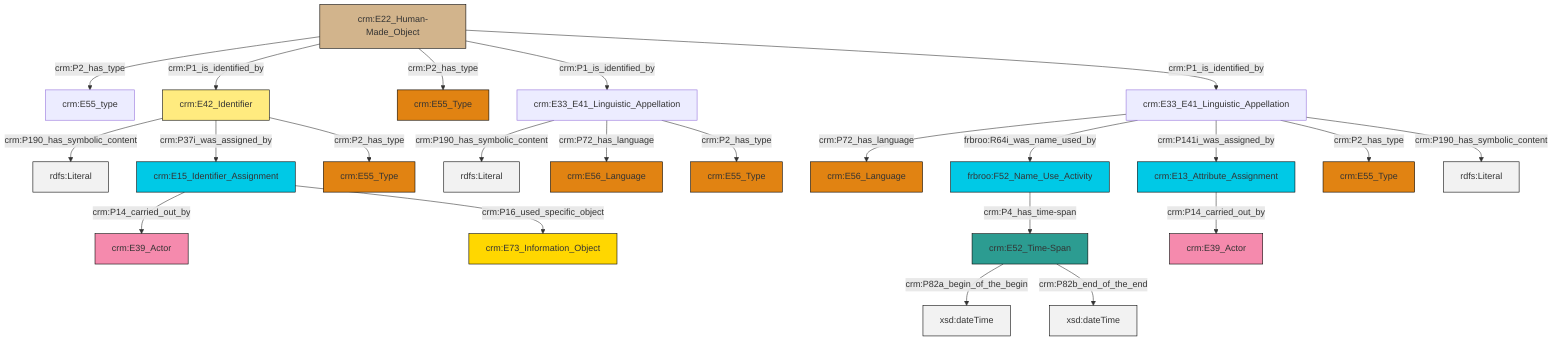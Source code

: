 graph TD
classDef Literal fill:#f2f2f2,stroke:#000000;
classDef CRM_Entity fill:#FFFFFF,stroke:#000000;
classDef Temporal_Entity fill:#00C9E6, stroke:#000000;
classDef Type fill:#E18312, stroke:#000000;
classDef Time-Span fill:#2C9C91, stroke:#000000;
classDef Appellation fill:#FFEB7F, stroke:#000000;
classDef Place fill:#008836, stroke:#000000;
classDef Persistent_Item fill:#B266B2, stroke:#000000;
classDef Conceptual_Object fill:#FFD700, stroke:#000000;
classDef Physical_Thing fill:#D2B48C, stroke:#000000;
classDef Actor fill:#f58aad, stroke:#000000;
classDef PC_Classes fill:#4ce600, stroke:#000000;
classDef Multi fill:#cccccc,stroke:#000000;

0["crm:E42_Identifier"]:::Appellation -->|crm:P190_has_symbolic_content| 1[rdfs:Literal]:::Literal
0["crm:E42_Identifier"]:::Appellation -->|crm:P37i_was_assigned_by| 8["crm:E15_Identifier_Assignment"]:::Temporal_Entity
9["crm:E33_E41_Linguistic_Appellation"]:::Default -->|crm:P72_has_language| 10["crm:E56_Language"]:::Type
11["crm:E52_Time-Span"]:::Time-Span -->|crm:P82a_begin_of_the_begin| 12[xsd:dateTime]:::Literal
11["crm:E52_Time-Span"]:::Time-Span -->|crm:P82b_end_of_the_end| 23[xsd:dateTime]:::Literal
24["crm:E33_E41_Linguistic_Appellation"]:::Default -->|crm:P190_has_symbolic_content| 25[rdfs:Literal]:::Literal
0["crm:E42_Identifier"]:::Appellation -->|crm:P2_has_type| 4["crm:E55_Type"]:::Type
8["crm:E15_Identifier_Assignment"]:::Temporal_Entity -->|crm:P14_carried_out_by| 16["crm:E39_Actor"]:::Actor
24["crm:E33_E41_Linguistic_Appellation"]:::Default -->|crm:P72_has_language| 18["crm:E56_Language"]:::Type
24["crm:E33_E41_Linguistic_Appellation"]:::Default -->|crm:P2_has_type| 13["crm:E55_Type"]:::Type
30["crm:E22_Human-Made_Object"]:::Physical_Thing -->|crm:P2_has_type| 2["crm:E55_type"]:::Default
9["crm:E33_E41_Linguistic_Appellation"]:::Default -->|frbroo:R64i_was_name_used_by| 33["frbroo:F52_Name_Use_Activity"]:::Temporal_Entity
30["crm:E22_Human-Made_Object"]:::Physical_Thing -->|crm:P1_is_identified_by| 0["crm:E42_Identifier"]:::Appellation
9["crm:E33_E41_Linguistic_Appellation"]:::Default -->|crm:P141i_was_assigned_by| 21["crm:E13_Attribute_Assignment"]:::Temporal_Entity
33["frbroo:F52_Name_Use_Activity"]:::Temporal_Entity -->|crm:P4_has_time-span| 11["crm:E52_Time-Span"]:::Time-Span
21["crm:E13_Attribute_Assignment"]:::Temporal_Entity -->|crm:P14_carried_out_by| 6["crm:E39_Actor"]:::Actor
30["crm:E22_Human-Made_Object"]:::Physical_Thing -->|crm:P2_has_type| 34["crm:E55_Type"]:::Type
9["crm:E33_E41_Linguistic_Appellation"]:::Default -->|crm:P2_has_type| 36["crm:E55_Type"]:::Type
30["crm:E22_Human-Made_Object"]:::Physical_Thing -->|crm:P1_is_identified_by| 24["crm:E33_E41_Linguistic_Appellation"]:::Default
30["crm:E22_Human-Made_Object"]:::Physical_Thing -->|crm:P1_is_identified_by| 9["crm:E33_E41_Linguistic_Appellation"]:::Default
8["crm:E15_Identifier_Assignment"]:::Temporal_Entity -->|crm:P16_used_specific_object| 28["crm:E73_Information_Object"]:::Conceptual_Object
9["crm:E33_E41_Linguistic_Appellation"]:::Default -->|crm:P190_has_symbolic_content| 39[rdfs:Literal]:::Literal